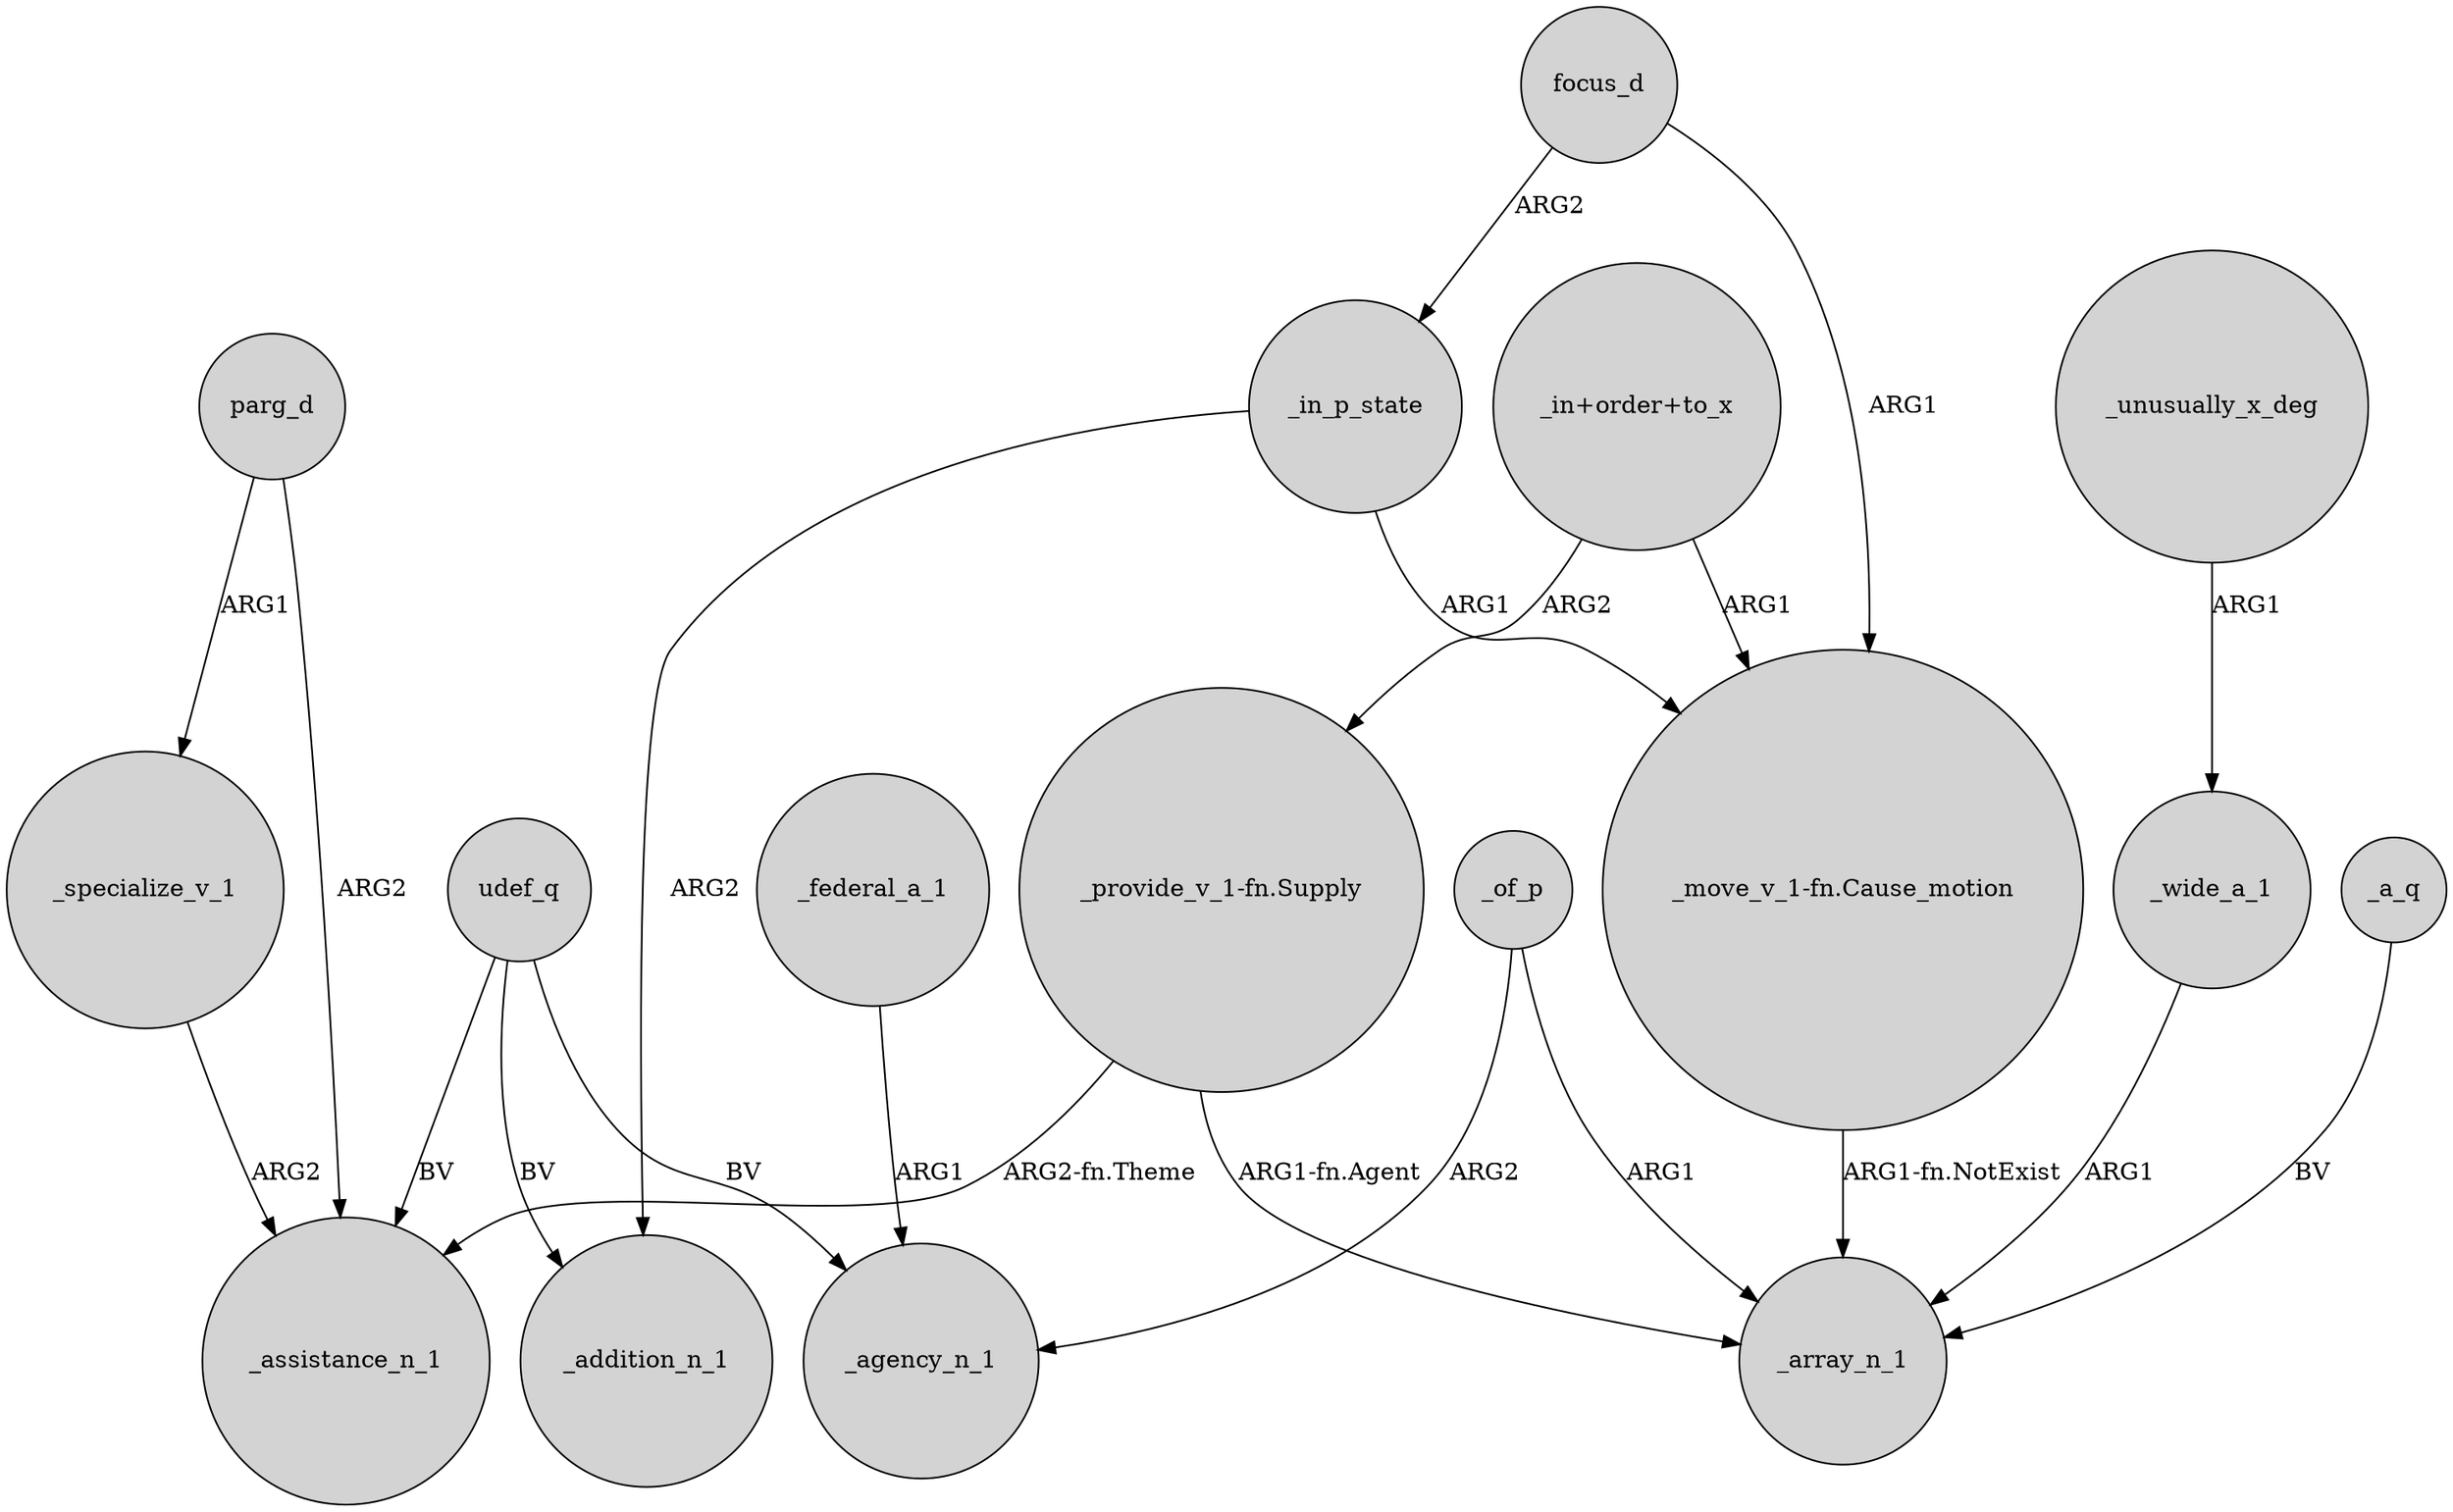 digraph {
	node [shape=circle style=filled]
	_wide_a_1 -> _array_n_1 [label=ARG1]
	_in_p_state -> "_move_v_1-fn.Cause_motion" [label=ARG1]
	"_in+order+to_x" -> "_move_v_1-fn.Cause_motion" [label=ARG1]
	focus_d -> _in_p_state [label=ARG2]
	_of_p -> _array_n_1 [label=ARG1]
	"_provide_v_1-fn.Supply" -> _array_n_1 [label="ARG1-fn.Agent"]
	_specialize_v_1 -> _assistance_n_1 [label=ARG2]
	_unusually_x_deg -> _wide_a_1 [label=ARG1]
	focus_d -> "_move_v_1-fn.Cause_motion" [label=ARG1]
	"_move_v_1-fn.Cause_motion" -> _array_n_1 [label="ARG1-fn.NotExist"]
	parg_d -> _assistance_n_1 [label=ARG2]
	udef_q -> _assistance_n_1 [label=BV]
	"_provide_v_1-fn.Supply" -> _assistance_n_1 [label="ARG2-fn.Theme"]
	_of_p -> _agency_n_1 [label=ARG2]
	udef_q -> _agency_n_1 [label=BV]
	_federal_a_1 -> _agency_n_1 [label=ARG1]
	_in_p_state -> _addition_n_1 [label=ARG2]
	"_in+order+to_x" -> "_provide_v_1-fn.Supply" [label=ARG2]
	_a_q -> _array_n_1 [label=BV]
	parg_d -> _specialize_v_1 [label=ARG1]
	udef_q -> _addition_n_1 [label=BV]
}
